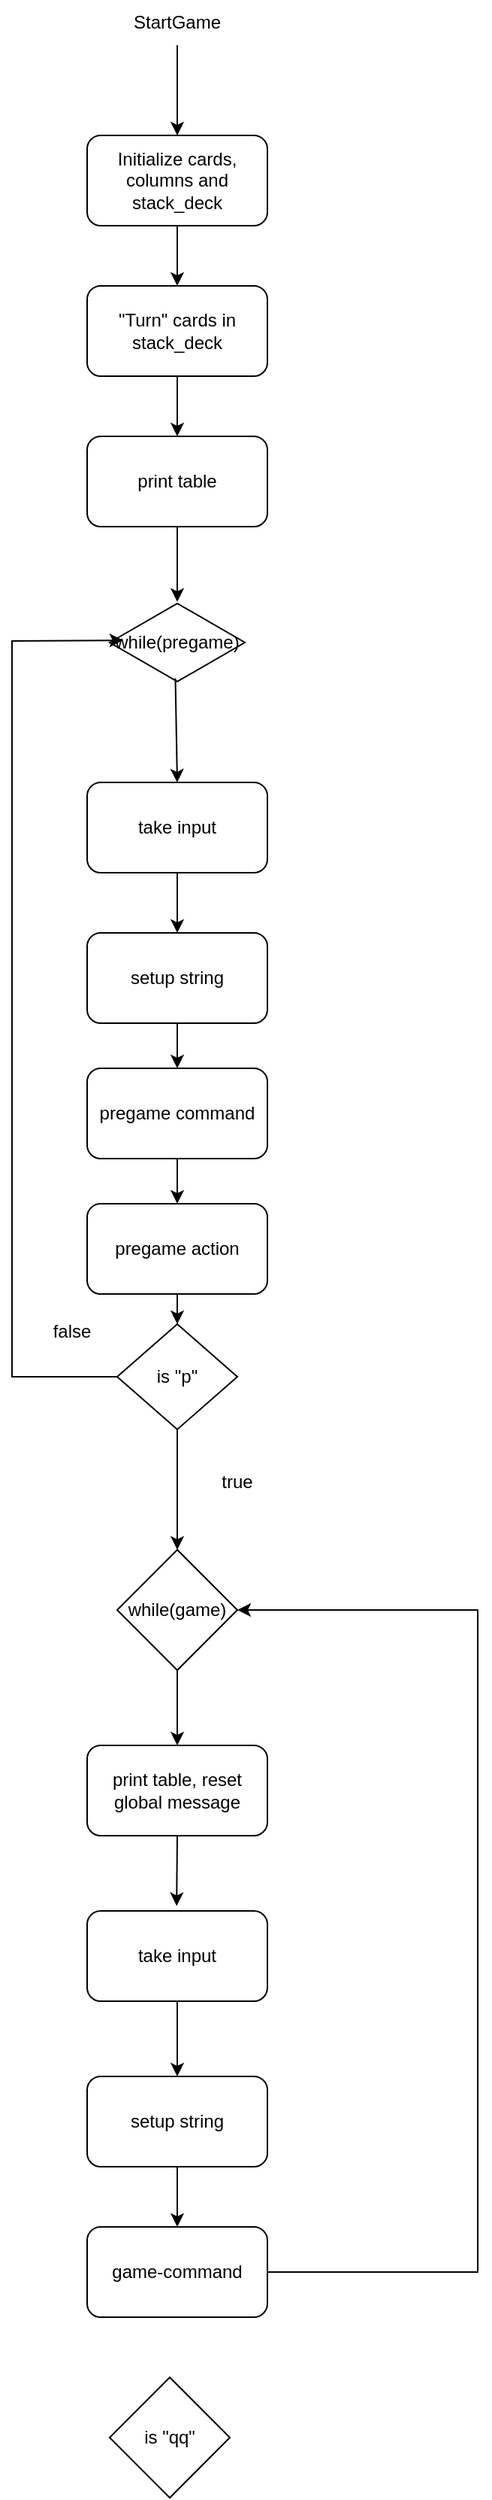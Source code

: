 <mxfile version="17.1.3" type="device"><diagram id="SRDkrTQrecq7NAwUERQQ" name="Page-1"><mxGraphModel dx="1221" dy="726" grid="1" gridSize="10" guides="1" tooltips="1" connect="1" arrows="1" fold="1" page="1" pageScale="1" pageWidth="827" pageHeight="1169" math="0" shadow="0"><root><mxCell id="0"/><mxCell id="1" parent="0"/><mxCell id="WkIi9KfZ_SgKtXEIx_zf-10" value="StartGame" style="text;html=1;strokeColor=none;fillColor=none;align=center;verticalAlign=middle;whiteSpace=wrap;rounded=0;" vertex="1" parent="1"><mxGeometry x="370" width="60" height="30" as="geometry"/></mxCell><mxCell id="WkIi9KfZ_SgKtXEIx_zf-12" value="" style="endArrow=classic;html=1;rounded=0;exitX=0.5;exitY=1;exitDx=0;exitDy=0;" edge="1" parent="1" source="WkIi9KfZ_SgKtXEIx_zf-10"><mxGeometry width="50" height="50" relative="1" as="geometry"><mxPoint x="390" y="240" as="sourcePoint"/><mxPoint x="400" y="90" as="targetPoint"/></mxGeometry></mxCell><mxCell id="WkIi9KfZ_SgKtXEIx_zf-13" value="Initialize cards, columns and stack_deck" style="rounded=1;whiteSpace=wrap;html=1;" vertex="1" parent="1"><mxGeometry x="340" y="90" width="120" height="60" as="geometry"/></mxCell><mxCell id="WkIi9KfZ_SgKtXEIx_zf-15" value="&quot;Turn&quot; cards in stack_deck" style="rounded=1;whiteSpace=wrap;html=1;" vertex="1" parent="1"><mxGeometry x="340" y="190" width="120" height="60" as="geometry"/></mxCell><mxCell id="WkIi9KfZ_SgKtXEIx_zf-16" value="" style="endArrow=classic;html=1;rounded=0;exitX=0.5;exitY=1;exitDx=0;exitDy=0;entryX=0.5;entryY=0;entryDx=0;entryDy=0;" edge="1" parent="1" source="WkIi9KfZ_SgKtXEIx_zf-13" target="WkIi9KfZ_SgKtXEIx_zf-15"><mxGeometry width="50" height="50" relative="1" as="geometry"><mxPoint x="390" y="220" as="sourcePoint"/><mxPoint x="440" y="170" as="targetPoint"/></mxGeometry></mxCell><mxCell id="WkIi9KfZ_SgKtXEIx_zf-17" value="" style="endArrow=classic;html=1;rounded=0;exitX=0.5;exitY=1;exitDx=0;exitDy=0;" edge="1" parent="1" source="WkIi9KfZ_SgKtXEIx_zf-15"><mxGeometry width="50" height="50" relative="1" as="geometry"><mxPoint x="390" y="320" as="sourcePoint"/><mxPoint x="400" y="290" as="targetPoint"/></mxGeometry></mxCell><mxCell id="WkIi9KfZ_SgKtXEIx_zf-18" value="print table" style="rounded=1;whiteSpace=wrap;html=1;" vertex="1" parent="1"><mxGeometry x="340" y="290" width="120" height="60" as="geometry"/></mxCell><mxCell id="WkIi9KfZ_SgKtXEIx_zf-19" value="" style="endArrow=classic;html=1;rounded=0;exitX=0.5;exitY=1;exitDx=0;exitDy=0;" edge="1" parent="1" source="WkIi9KfZ_SgKtXEIx_zf-18"><mxGeometry width="50" height="50" relative="1" as="geometry"><mxPoint x="390" y="420" as="sourcePoint"/><mxPoint x="400" y="400" as="targetPoint"/></mxGeometry></mxCell><mxCell id="WkIi9KfZ_SgKtXEIx_zf-21" value="while(pregame)" style="html=1;whiteSpace=wrap;aspect=fixed;shape=isoRectangle;" vertex="1" parent="1"><mxGeometry x="355" y="400" width="90" height="54" as="geometry"/></mxCell><mxCell id="WkIi9KfZ_SgKtXEIx_zf-23" value="take input" style="rounded=1;whiteSpace=wrap;html=1;" vertex="1" parent="1"><mxGeometry x="340" y="520" width="120" height="60" as="geometry"/></mxCell><mxCell id="WkIi9KfZ_SgKtXEIx_zf-27" value="" style="endArrow=classic;html=1;rounded=0;exitX=0.486;exitY=0.943;exitDx=0;exitDy=0;exitPerimeter=0;" edge="1" parent="1" source="WkIi9KfZ_SgKtXEIx_zf-21"><mxGeometry width="50" height="50" relative="1" as="geometry"><mxPoint x="350" y="640" as="sourcePoint"/><mxPoint x="400" y="520" as="targetPoint"/></mxGeometry></mxCell><mxCell id="WkIi9KfZ_SgKtXEIx_zf-31" value="is &quot;p&quot;" style="rhombus;whiteSpace=wrap;html=1;" vertex="1" parent="1"><mxGeometry x="360" y="880" width="80" height="70" as="geometry"/></mxCell><mxCell id="WkIi9KfZ_SgKtXEIx_zf-35" value="true" style="text;html=1;strokeColor=none;fillColor=none;align=center;verticalAlign=middle;whiteSpace=wrap;rounded=0;" vertex="1" parent="1"><mxGeometry x="410" y="970" width="60" height="30" as="geometry"/></mxCell><mxCell id="WkIi9KfZ_SgKtXEIx_zf-36" value="false" style="text;html=1;strokeColor=none;fillColor=none;align=center;verticalAlign=middle;whiteSpace=wrap;rounded=0;" vertex="1" parent="1"><mxGeometry x="300" y="870" width="60" height="30" as="geometry"/></mxCell><mxCell id="WkIi9KfZ_SgKtXEIx_zf-38" value="pregame command" style="rounded=1;whiteSpace=wrap;html=1;" vertex="1" parent="1"><mxGeometry x="340" y="710" width="120" height="60" as="geometry"/></mxCell><mxCell id="WkIi9KfZ_SgKtXEIx_zf-40" value="print table, reset global message" style="rounded=1;whiteSpace=wrap;html=1;" vertex="1" parent="1"><mxGeometry x="340" y="1160" width="120" height="60" as="geometry"/></mxCell><mxCell id="WkIi9KfZ_SgKtXEIx_zf-48" value="" style="endArrow=classic;html=1;rounded=0;exitX=0.5;exitY=1;exitDx=0;exitDy=0;entryX=0.413;entryY=-0.055;entryDx=0;entryDy=0;entryPerimeter=0;" edge="1" parent="1" source="WkIi9KfZ_SgKtXEIx_zf-40"><mxGeometry width="50" height="50" relative="1" as="geometry"><mxPoint x="340" y="1150" as="sourcePoint"/><mxPoint x="399.56" y="1266.7" as="targetPoint"/></mxGeometry></mxCell><mxCell id="WkIi9KfZ_SgKtXEIx_zf-50" value="take input" style="rounded=1;whiteSpace=wrap;html=1;" vertex="1" parent="1"><mxGeometry x="340" y="1270" width="120" height="60" as="geometry"/></mxCell><mxCell id="WkIi9KfZ_SgKtXEIx_zf-51" value="" style="endArrow=classic;html=1;rounded=0;exitX=0.5;exitY=1;exitDx=0;exitDy=0;" edge="1" parent="1" source="WkIi9KfZ_SgKtXEIx_zf-50"><mxGeometry width="50" height="50" relative="1" as="geometry"><mxPoint x="400" y="1370" as="sourcePoint"/><mxPoint x="400" y="1380" as="targetPoint"/></mxGeometry></mxCell><mxCell id="WkIi9KfZ_SgKtXEIx_zf-52" value="setup string" style="rounded=1;whiteSpace=wrap;html=1;" vertex="1" parent="1"><mxGeometry x="340" y="1380" width="120" height="60" as="geometry"/></mxCell><mxCell id="WkIi9KfZ_SgKtXEIx_zf-53" value="" style="endArrow=classic;html=1;rounded=0;exitX=0.5;exitY=1;exitDx=0;exitDy=0;" edge="1" parent="1" source="WkIi9KfZ_SgKtXEIx_zf-52"><mxGeometry width="50" height="50" relative="1" as="geometry"><mxPoint x="400" y="1370" as="sourcePoint"/><mxPoint x="400" y="1480" as="targetPoint"/></mxGeometry></mxCell><mxCell id="WkIi9KfZ_SgKtXEIx_zf-54" value="game-command" style="rounded=1;whiteSpace=wrap;html=1;" vertex="1" parent="1"><mxGeometry x="340" y="1480" width="120" height="60" as="geometry"/></mxCell><mxCell id="WkIi9KfZ_SgKtXEIx_zf-57" value="while(game)" style="rhombus;whiteSpace=wrap;html=1;" vertex="1" parent="1"><mxGeometry x="360" y="1030" width="80" height="80" as="geometry"/></mxCell><mxCell id="WkIi9KfZ_SgKtXEIx_zf-59" value="" style="endArrow=classic;html=1;rounded=0;exitX=1;exitY=0.5;exitDx=0;exitDy=0;entryX=1;entryY=0.5;entryDx=0;entryDy=0;" edge="1" parent="1" source="WkIi9KfZ_SgKtXEIx_zf-54" target="WkIi9KfZ_SgKtXEIx_zf-57"><mxGeometry width="50" height="50" relative="1" as="geometry"><mxPoint x="530" y="1520" as="sourcePoint"/><mxPoint x="590" y="1070" as="targetPoint"/><Array as="points"><mxPoint x="600" y="1510"/><mxPoint x="600" y="1070"/></Array></mxGeometry></mxCell><mxCell id="WkIi9KfZ_SgKtXEIx_zf-60" value="" style="endArrow=classic;html=1;rounded=0;exitX=0.5;exitY=1;exitDx=0;exitDy=0;entryX=0.5;entryY=0;entryDx=0;entryDy=0;" edge="1" parent="1" source="WkIi9KfZ_SgKtXEIx_zf-57" target="WkIi9KfZ_SgKtXEIx_zf-40"><mxGeometry width="50" height="50" relative="1" as="geometry"><mxPoint x="400" y="1230" as="sourcePoint"/><mxPoint x="450" y="1180" as="targetPoint"/></mxGeometry></mxCell><mxCell id="WkIi9KfZ_SgKtXEIx_zf-64" value="setup string" style="rounded=1;whiteSpace=wrap;html=1;" vertex="1" parent="1"><mxGeometry x="340" y="620" width="120" height="60" as="geometry"/></mxCell><mxCell id="WkIi9KfZ_SgKtXEIx_zf-69" value="" style="endArrow=classic;html=1;rounded=0;exitX=0.5;exitY=1;exitDx=0;exitDy=0;entryX=0.5;entryY=0;entryDx=0;entryDy=0;" edge="1" parent="1" source="WkIi9KfZ_SgKtXEIx_zf-23" target="WkIi9KfZ_SgKtXEIx_zf-64"><mxGeometry width="50" height="50" relative="1" as="geometry"><mxPoint x="390" y="780" as="sourcePoint"/><mxPoint x="440" y="730" as="targetPoint"/></mxGeometry></mxCell><mxCell id="WkIi9KfZ_SgKtXEIx_zf-70" value="" style="endArrow=classic;html=1;rounded=0;exitX=0.5;exitY=1;exitDx=0;exitDy=0;entryX=0.5;entryY=0;entryDx=0;entryDy=0;" edge="1" parent="1" source="WkIi9KfZ_SgKtXEIx_zf-64" target="WkIi9KfZ_SgKtXEIx_zf-38"><mxGeometry width="50" height="50" relative="1" as="geometry"><mxPoint x="410" y="590" as="sourcePoint"/><mxPoint x="410" y="630" as="targetPoint"/></mxGeometry></mxCell><mxCell id="WkIi9KfZ_SgKtXEIx_zf-71" value="" style="endArrow=classic;html=1;rounded=0;exitX=0;exitY=0.5;exitDx=0;exitDy=0;entryX=0.099;entryY=0.473;entryDx=0;entryDy=0;entryPerimeter=0;" edge="1" parent="1" source="WkIi9KfZ_SgKtXEIx_zf-31" target="WkIi9KfZ_SgKtXEIx_zf-21"><mxGeometry width="50" height="50" relative="1" as="geometry"><mxPoint x="390" y="780" as="sourcePoint"/><mxPoint x="290" y="540" as="targetPoint"/><Array as="points"><mxPoint x="290" y="915"/><mxPoint x="290" y="426"/></Array></mxGeometry></mxCell><mxCell id="WkIi9KfZ_SgKtXEIx_zf-73" value="pregame action" style="rounded=1;whiteSpace=wrap;html=1;" vertex="1" parent="1"><mxGeometry x="340" y="800" width="120" height="60" as="geometry"/></mxCell><mxCell id="WkIi9KfZ_SgKtXEIx_zf-74" value="" style="endArrow=classic;html=1;rounded=0;exitX=0.5;exitY=1;exitDx=0;exitDy=0;entryX=0.5;entryY=0;entryDx=0;entryDy=0;" edge="1" parent="1" source="WkIi9KfZ_SgKtXEIx_zf-38" target="WkIi9KfZ_SgKtXEIx_zf-73"><mxGeometry width="50" height="50" relative="1" as="geometry"><mxPoint x="390" y="900" as="sourcePoint"/><mxPoint x="440" y="850" as="targetPoint"/></mxGeometry></mxCell><mxCell id="WkIi9KfZ_SgKtXEIx_zf-75" value="" style="endArrow=classic;html=1;rounded=0;exitX=0.5;exitY=1;exitDx=0;exitDy=0;entryX=0.5;entryY=0;entryDx=0;entryDy=0;" edge="1" parent="1" source="WkIi9KfZ_SgKtXEIx_zf-73" target="WkIi9KfZ_SgKtXEIx_zf-31"><mxGeometry width="50" height="50" relative="1" as="geometry"><mxPoint x="410" y="780" as="sourcePoint"/><mxPoint x="410" y="810" as="targetPoint"/></mxGeometry></mxCell><mxCell id="WkIi9KfZ_SgKtXEIx_zf-76" value="" style="endArrow=classic;html=1;rounded=0;exitX=0.5;exitY=1;exitDx=0;exitDy=0;entryX=0.5;entryY=0;entryDx=0;entryDy=0;" edge="1" parent="1" source="WkIi9KfZ_SgKtXEIx_zf-31" target="WkIi9KfZ_SgKtXEIx_zf-57"><mxGeometry width="50" height="50" relative="1" as="geometry"><mxPoint x="390" y="1140" as="sourcePoint"/><mxPoint x="440" y="1090" as="targetPoint"/></mxGeometry></mxCell><mxCell id="WkIi9KfZ_SgKtXEIx_zf-77" value="is &quot;qq&quot;" style="rhombus;whiteSpace=wrap;html=1;" vertex="1" parent="1"><mxGeometry x="355" y="1580" width="80" height="80" as="geometry"/></mxCell></root></mxGraphModel></diagram></mxfile>